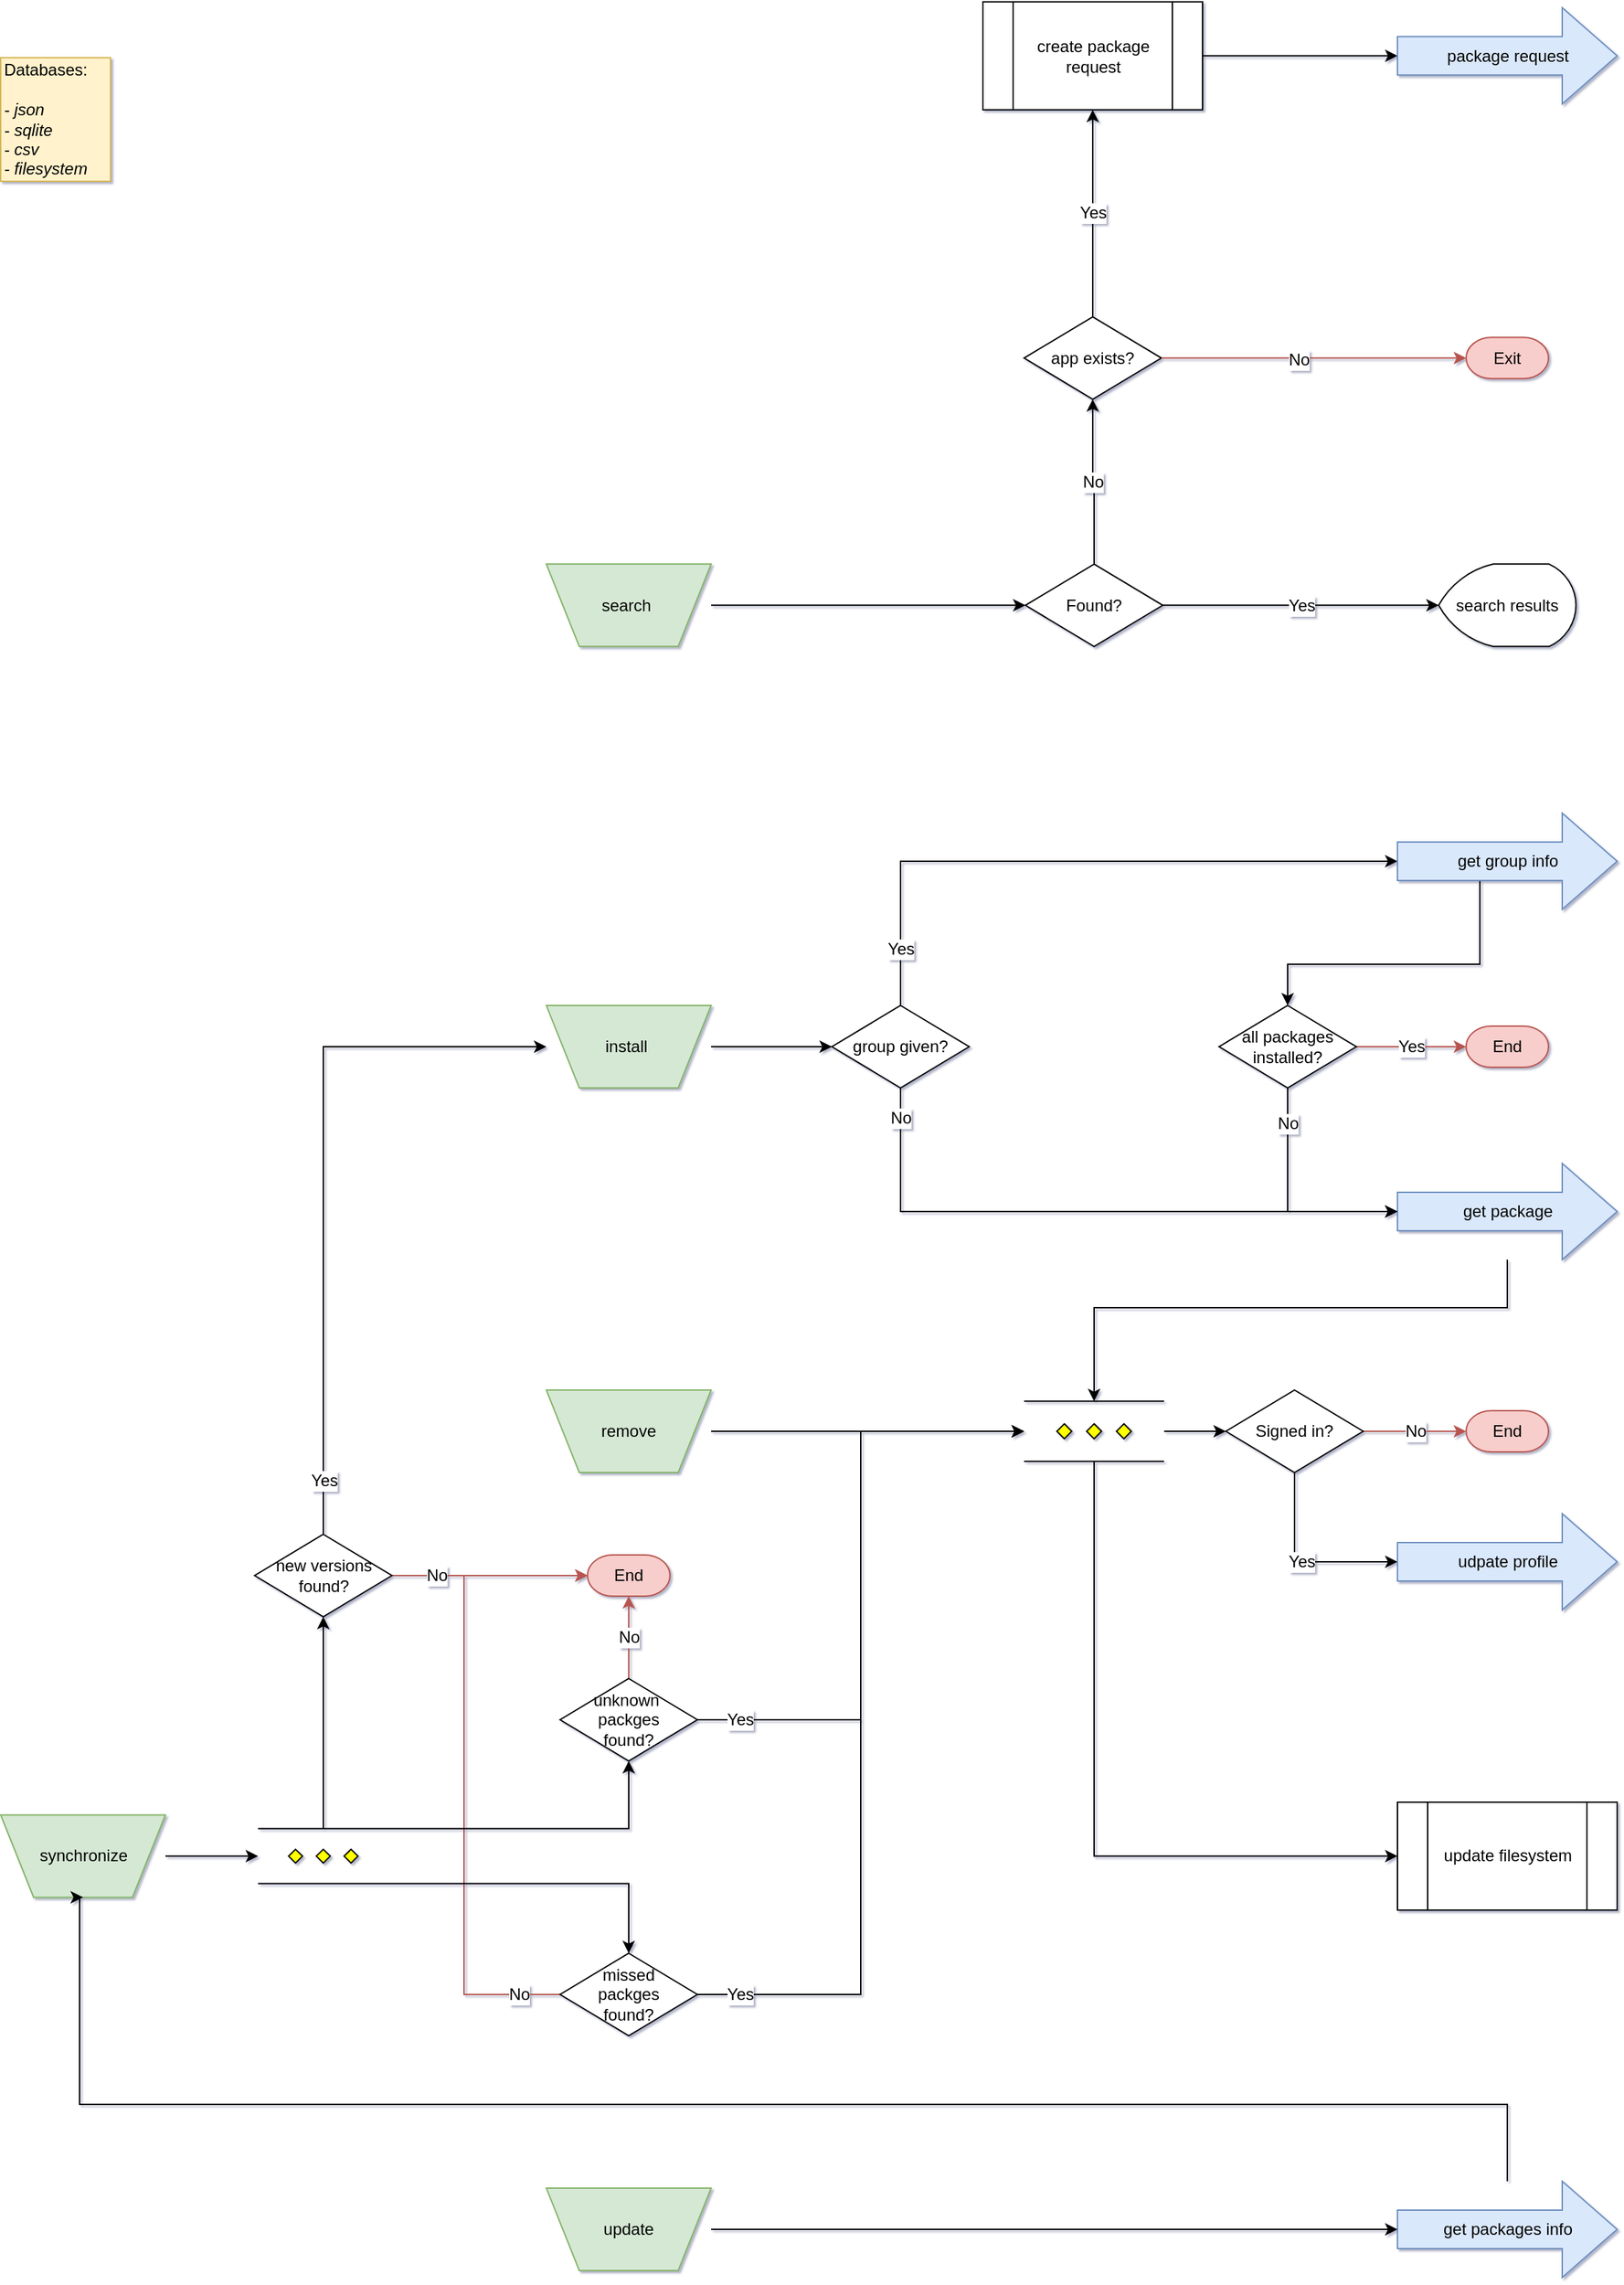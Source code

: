 <mxfile version="12.4.2" type="device" pages="1"><diagram name="Page-1" id="edf60f1a-56cd-e834-aa8a-f176f3a09ee4"><mxGraphModel dx="2500" dy="2170" grid="1" gridSize="10" guides="1" tooltips="1" connect="1" arrows="1" fold="1" page="1" pageScale="1" pageWidth="827" pageHeight="1169" background="#ffffff" math="0" shadow="1"><root><mxCell id="0"/><mxCell id="1" parent="0"/><mxCell id="Fep_krgIJH4-C0HAfuDI-109" value="No" style="edgeStyle=orthogonalEdgeStyle;rounded=0;orthogonalLoop=1;jettySize=auto;html=1;shadow=0;fontFamily=Helvetica;fontSize=12;entryX=0;entryY=0.5;entryDx=0;entryDy=0;entryPerimeter=0;exitX=0;exitY=0.5;exitDx=0;exitDy=0;fillColor=#f8cecc;strokeColor=#b85450;" edge="1" parent="1" source="Fep_krgIJH4-C0HAfuDI-49" target="Fep_krgIJH4-C0HAfuDI-104"><mxGeometry x="-0.87" relative="1" as="geometry"><mxPoint x="140" y="370" as="targetPoint"/><Array as="points"><mxPoint x="80" y="600"/><mxPoint x="80" y="295"/></Array><mxPoint as="offset"/></mxGeometry></mxCell><mxCell id="Fep_krgIJH4-C0HAfuDI-61" style="edgeStyle=orthogonalEdgeStyle;rounded=0;orthogonalLoop=1;jettySize=auto;html=1;entryX=0;entryY=0.5;entryDx=0;entryDy=0;fontSize=12;fontFamily=Helvetica;shadow=0;" edge="1" parent="1" source="60e70716793133e9-2" target="Fep_krgIJH4-C0HAfuDI-54"><mxGeometry relative="1" as="geometry"/></mxCell><mxCell id="60e70716793133e9-2" value="install&amp;nbsp;" style="shape=trapezoid;whiteSpace=wrap;html=1;rounded=0;shadow=0;labelBackgroundColor=none;strokeWidth=1;fontFamily=Helvetica;fontSize=12;align=center;flipV=1;fillColor=#d5e8d4;strokeColor=#82b366;" parent="1" vertex="1"><mxGeometry x="140" y="-120" width="120" height="60" as="geometry"/></mxCell><mxCell id="Fep_krgIJH4-C0HAfuDI-41" style="edgeStyle=orthogonalEdgeStyle;rounded=0;orthogonalLoop=1;jettySize=auto;html=1;entryX=0;entryY=0.5;entryDx=0;entryDy=0;fontSize=12;fontFamily=Helvetica;shadow=0;" edge="1" parent="1" source="4q0_l79sItrbdqTgDS3a-3" target="Fep_krgIJH4-C0HAfuDI-26"><mxGeometry relative="1" as="geometry"/></mxCell><mxCell id="4q0_l79sItrbdqTgDS3a-3" value="remove" style="shape=trapezoid;whiteSpace=wrap;html=1;rounded=0;shadow=0;labelBackgroundColor=none;strokeWidth=1;fontFamily=Helvetica;fontSize=12;align=center;flipV=1;fillColor=#d5e8d4;strokeColor=#82b366;" parent="1" vertex="1"><mxGeometry x="140" y="160" width="120" height="60" as="geometry"/></mxCell><mxCell id="Fep_krgIJH4-C0HAfuDI-48" style="edgeStyle=orthogonalEdgeStyle;rounded=0;orthogonalLoop=1;jettySize=auto;html=1;entryX=0;entryY=0.5;entryDx=0;entryDy=0;entryPerimeter=0;fontSize=12;fontFamily=Helvetica;shadow=0;" edge="1" parent="1" source="4q0_l79sItrbdqTgDS3a-18" target="Fep_krgIJH4-C0HAfuDI-47"><mxGeometry relative="1" as="geometry"/></mxCell><mxCell id="4q0_l79sItrbdqTgDS3a-18" value="synchronize " style="shape=trapezoid;whiteSpace=wrap;html=1;rounded=0;shadow=0;labelBackgroundColor=none;strokeWidth=1;fontFamily=Helvetica;fontSize=12;align=center;flipV=1;fillColor=#d5e8d4;strokeColor=#82b366;" parent="1" vertex="1"><mxGeometry x="-257.5" y="469.3" width="120" height="60" as="geometry"/></mxCell><mxCell id="Fep_krgIJH4-C0HAfuDI-7" value="&lt;div style=&quot;font-size: 12px;&quot;&gt;&lt;span style=&quot;font-size: 12px;&quot;&gt;Databases:&lt;/span&gt;&lt;/div&gt;&lt;i style=&quot;font-size: 12px;&quot;&gt;&lt;span style=&quot;font-size: 12px;&quot;&gt;&lt;br style=&quot;font-size: 12px;&quot;&gt;- json&lt;/span&gt;&lt;br style=&quot;font-size: 12px;&quot;&gt;-&amp;nbsp;&lt;span style=&quot;font-size: 12px;&quot;&gt;sqlite&lt;/span&gt;&lt;br style=&quot;font-size: 12px;&quot;&gt;-&amp;nbsp;&lt;span style=&quot;font-size: 12px;&quot;&gt;csv&lt;/span&gt;&lt;br style=&quot;font-size: 12px;&quot;&gt;-&amp;nbsp;&lt;span style=&quot;font-size: 12px;&quot;&gt;filesystem&lt;/span&gt;&lt;/i&gt;" style="text;html=1;align=left;verticalAlign=middle;resizable=0;points=[];;autosize=1;fillColor=#fff2cc;strokeColor=#d6b656;fontSize=12;fontFamily=Helvetica;shadow=0;" vertex="1" parent="1"><mxGeometry x="-257.5" y="-810" width="80" height="90" as="geometry"/></mxCell><mxCell id="Fep_krgIJH4-C0HAfuDI-29" style="edgeStyle=orthogonalEdgeStyle;rounded=0;orthogonalLoop=1;jettySize=auto;html=1;entryX=0.5;entryY=0;entryDx=0;entryDy=0;fontSize=12;fontFamily=Helvetica;shadow=0;" edge="1" parent="1" source="Fep_krgIJH4-C0HAfuDI-20" target="Fep_krgIJH4-C0HAfuDI-26"><mxGeometry relative="1" as="geometry"><Array as="points"><mxPoint x="840" y="100"/><mxPoint x="539" y="100"/></Array></mxGeometry></mxCell><mxCell id="Fep_krgIJH4-C0HAfuDI-20" value="get package" style="html=1;strokeWidth=1;shape=mxgraph.arrows2.arrow;dy=0.6;dx=40;notch=0;fillColor=#dae8fc;strokeColor=#6c8ebf;fontSize=12;fontFamily=Helvetica;shadow=0;" vertex="1" parent="1"><mxGeometry x="760" y="-5" width="160" height="70" as="geometry"/></mxCell><mxCell id="Fep_krgIJH4-C0HAfuDI-28" value="Yes" style="rounded=0;orthogonalLoop=1;jettySize=auto;html=1;entryX=0;entryY=0.5;entryDx=0;entryDy=0;entryPerimeter=0;edgeStyle=orthogonalEdgeStyle;exitX=0.5;exitY=1;exitDx=0;exitDy=0;fontSize=12;fontFamily=Helvetica;shadow=0;" edge="1" parent="1" source="Fep_krgIJH4-C0HAfuDI-70" target="Fep_krgIJH4-C0HAfuDI-30"><mxGeometry relative="1" as="geometry"><mxPoint x="685" y="230" as="sourcePoint"/><mxPoint x="685" y="190" as="targetPoint"/></mxGeometry></mxCell><mxCell id="Fep_krgIJH4-C0HAfuDI-71" style="edgeStyle=orthogonalEdgeStyle;rounded=0;orthogonalLoop=1;jettySize=auto;html=1;exitX=1;exitY=0.5;exitDx=0;exitDy=0;exitPerimeter=0;entryX=0;entryY=0.5;entryDx=0;entryDy=0;fontSize=12;fontFamily=Helvetica;shadow=0;" edge="1" parent="1" source="Fep_krgIJH4-C0HAfuDI-26" target="Fep_krgIJH4-C0HAfuDI-70"><mxGeometry relative="1" as="geometry"/></mxCell><mxCell id="Fep_krgIJH4-C0HAfuDI-72" style="edgeStyle=orthogonalEdgeStyle;rounded=0;orthogonalLoop=1;jettySize=auto;html=1;entryX=0;entryY=0.5;entryDx=0;entryDy=0;exitX=0.5;exitY=1;exitDx=0;exitDy=0;exitPerimeter=0;fontSize=12;fontFamily=Helvetica;shadow=0;" edge="1" parent="1" source="Fep_krgIJH4-C0HAfuDI-26" target="Fep_krgIJH4-C0HAfuDI-34"><mxGeometry relative="1" as="geometry"/></mxCell><mxCell id="Fep_krgIJH4-C0HAfuDI-26" value="" style="verticalLabelPosition=bottom;verticalAlign=top;html=1;shape=mxgraph.flowchart.parallel_mode;pointerEvents=1;rounded=0;shadow=0;strokeWidth=1;fontSize=12;fontFamily=Helvetica;" vertex="1" parent="1"><mxGeometry x="488" y="168.15" width="102" height="43.7" as="geometry"/></mxCell><mxCell id="Fep_krgIJH4-C0HAfuDI-30" value="udpate profile" style="html=1;strokeWidth=1;shape=mxgraph.arrows2.arrow;dy=0.6;dx=40;notch=0;fillColor=#dae8fc;strokeColor=#6c8ebf;fontSize=12;fontFamily=Helvetica;shadow=0;" vertex="1" parent="1"><mxGeometry x="760" y="250" width="160" height="70" as="geometry"/></mxCell><mxCell id="Fep_krgIJH4-C0HAfuDI-34" value="update filesystem" style="html=1;shape=process;whiteSpace=wrap;rounded=0;size=0.14;arcSize=6;strokeWidth=1;shadow=0;fontSize=12;fontFamily=Helvetica;" vertex="1" parent="1"><mxGeometry x="760" y="460" width="160" height="78.6" as="geometry"/></mxCell><mxCell id="Fep_krgIJH4-C0HAfuDI-52" value="Yes" style="edgeStyle=orthogonalEdgeStyle;rounded=0;orthogonalLoop=1;jettySize=auto;html=1;entryX=0;entryY=0.5;entryDx=0;entryDy=0;fontSize=12;fontFamily=Helvetica;shadow=0;" edge="1" parent="1" source="Fep_krgIJH4-C0HAfuDI-46" target="Fep_krgIJH4-C0HAfuDI-26"><mxGeometry x="-0.862" relative="1" as="geometry"><mxPoint as="offset"/></mxGeometry></mxCell><mxCell id="Fep_krgIJH4-C0HAfuDI-105" value="No" style="edgeStyle=orthogonalEdgeStyle;rounded=0;orthogonalLoop=1;jettySize=auto;html=1;entryX=0.5;entryY=1;entryDx=0;entryDy=0;entryPerimeter=0;shadow=0;fontFamily=Helvetica;fontSize=12;fillColor=#f8cecc;strokeColor=#b85450;" edge="1" parent="1" source="Fep_krgIJH4-C0HAfuDI-46" target="Fep_krgIJH4-C0HAfuDI-104"><mxGeometry relative="1" as="geometry"/></mxCell><mxCell id="Fep_krgIJH4-C0HAfuDI-46" value="unknown&amp;nbsp;&lt;br style=&quot;font-size: 12px&quot;&gt;packges &lt;br&gt;found?" style="rhombus;whiteSpace=wrap;html=1;rounded=0;shadow=0;labelBackgroundColor=none;strokeWidth=1;fontFamily=Helvetica;fontSize=12;align=center;" vertex="1" parent="1"><mxGeometry x="150" y="370" width="100" height="60" as="geometry"/></mxCell><mxCell id="Fep_krgIJH4-C0HAfuDI-50" style="edgeStyle=orthogonalEdgeStyle;rounded=0;orthogonalLoop=1;jettySize=auto;html=1;entryX=0.5;entryY=1;entryDx=0;entryDy=0;fontSize=12;fontFamily=Helvetica;shadow=0;exitX=1;exitY=0;exitDx=0;exitDy=0;exitPerimeter=0;" edge="1" parent="1" source="Fep_krgIJH4-C0HAfuDI-47" target="Fep_krgIJH4-C0HAfuDI-46"><mxGeometry relative="1" as="geometry"><Array as="points"><mxPoint x="200" y="479"/></Array></mxGeometry></mxCell><mxCell id="Fep_krgIJH4-C0HAfuDI-51" style="edgeStyle=orthogonalEdgeStyle;rounded=0;orthogonalLoop=1;jettySize=auto;html=1;entryX=0.5;entryY=0;entryDx=0;entryDy=0;fontSize=12;fontFamily=Helvetica;shadow=0;exitX=1;exitY=1;exitDx=0;exitDy=0;exitPerimeter=0;" edge="1" parent="1" source="Fep_krgIJH4-C0HAfuDI-47" target="Fep_krgIJH4-C0HAfuDI-49"><mxGeometry relative="1" as="geometry"><Array as="points"><mxPoint x="200" y="519"/></Array></mxGeometry></mxCell><mxCell id="Fep_krgIJH4-C0HAfuDI-84" style="edgeStyle=orthogonalEdgeStyle;rounded=0;orthogonalLoop=1;jettySize=auto;html=1;entryX=0.5;entryY=1;entryDx=0;entryDy=0;fontSize=12;fontFamily=Helvetica;shadow=0;" edge="1" parent="1" source="Fep_krgIJH4-C0HAfuDI-47" target="Fep_krgIJH4-C0HAfuDI-78"><mxGeometry relative="1" as="geometry"/></mxCell><mxCell id="Fep_krgIJH4-C0HAfuDI-47" value="" style="verticalLabelPosition=bottom;verticalAlign=top;html=1;shape=mxgraph.flowchart.parallel_mode;pointerEvents=1;rounded=0;shadow=0;strokeWidth=1;fontSize=12;fontFamily=Helvetica;" vertex="1" parent="1"><mxGeometry x="-70" y="479.3" width="95" height="40" as="geometry"/></mxCell><mxCell id="Fep_krgIJH4-C0HAfuDI-53" value="Yes" style="edgeStyle=orthogonalEdgeStyle;rounded=0;orthogonalLoop=1;jettySize=auto;html=1;entryX=0;entryY=0.5;entryDx=0;entryDy=0;fontSize=12;fontFamily=Helvetica;shadow=0;" edge="1" parent="1" source="Fep_krgIJH4-C0HAfuDI-49" target="Fep_krgIJH4-C0HAfuDI-26"><mxGeometry x="-0.906" relative="1" as="geometry"><mxPoint as="offset"/></mxGeometry></mxCell><mxCell id="Fep_krgIJH4-C0HAfuDI-49" value="missed &lt;br&gt;packges &lt;br&gt;found?" style="rhombus;whiteSpace=wrap;html=1;rounded=0;shadow=0;labelBackgroundColor=none;strokeWidth=1;fontFamily=Helvetica;fontSize=12;align=center;" vertex="1" parent="1"><mxGeometry x="150" y="570" width="100" height="60" as="geometry"/></mxCell><mxCell id="Fep_krgIJH4-C0HAfuDI-56" value="Yes" style="edgeStyle=orthogonalEdgeStyle;rounded=0;orthogonalLoop=1;jettySize=auto;html=1;exitX=0.5;exitY=0;exitDx=0;exitDy=0;entryX=0;entryY=0.5;entryDx=0;entryDy=0;entryPerimeter=0;fontSize=12;fontFamily=Helvetica;shadow=0;" edge="1" parent="1" source="Fep_krgIJH4-C0HAfuDI-54" target="Fep_krgIJH4-C0HAfuDI-55"><mxGeometry x="-0.824" relative="1" as="geometry"><mxPoint as="offset"/></mxGeometry></mxCell><mxCell id="Fep_krgIJH4-C0HAfuDI-62" value="No" style="edgeStyle=orthogonalEdgeStyle;rounded=0;orthogonalLoop=1;jettySize=auto;html=1;entryX=0;entryY=0.5;entryDx=0;entryDy=0;entryPerimeter=0;exitX=0.5;exitY=1;exitDx=0;exitDy=0;fontSize=12;fontFamily=Helvetica;shadow=0;" edge="1" parent="1" source="Fep_krgIJH4-C0HAfuDI-54" target="Fep_krgIJH4-C0HAfuDI-20"><mxGeometry x="-0.904" relative="1" as="geometry"><mxPoint as="offset"/></mxGeometry></mxCell><mxCell id="Fep_krgIJH4-C0HAfuDI-54" value="group given?" style="rhombus;whiteSpace=wrap;html=1;rounded=0;shadow=0;labelBackgroundColor=none;strokeWidth=1;fontFamily=Helvetica;fontSize=12;align=center;" vertex="1" parent="1"><mxGeometry x="348" y="-120" width="100" height="60" as="geometry"/></mxCell><mxCell id="Fep_krgIJH4-C0HAfuDI-58" style="edgeStyle=orthogonalEdgeStyle;rounded=0;orthogonalLoop=1;jettySize=auto;html=1;entryX=0.5;entryY=0;entryDx=0;entryDy=0;exitX=0;exitY=0;exitDx=60;exitDy=49;exitPerimeter=0;fontSize=12;fontFamily=Helvetica;shadow=0;" edge="1" parent="1" source="Fep_krgIJH4-C0HAfuDI-55" target="Fep_krgIJH4-C0HAfuDI-57"><mxGeometry relative="1" as="geometry"><Array as="points"><mxPoint x="820" y="-150"/><mxPoint x="680" y="-150"/></Array></mxGeometry></mxCell><mxCell id="Fep_krgIJH4-C0HAfuDI-55" value="get group info" style="html=1;strokeWidth=1;shape=mxgraph.arrows2.arrow;dy=0.6;dx=40;notch=0;fillColor=#dae8fc;strokeColor=#6c8ebf;fontSize=12;fontFamily=Helvetica;shadow=0;" vertex="1" parent="1"><mxGeometry x="760" y="-260" width="160" height="70" as="geometry"/></mxCell><mxCell id="Fep_krgIJH4-C0HAfuDI-60" value="No" style="edgeStyle=orthogonalEdgeStyle;rounded=0;orthogonalLoop=1;jettySize=auto;html=1;entryX=0;entryY=0.5;entryDx=0;entryDy=0;entryPerimeter=0;exitX=0.5;exitY=1;exitDx=0;exitDy=0;fontSize=12;fontFamily=Helvetica;shadow=0;" edge="1" parent="1" source="Fep_krgIJH4-C0HAfuDI-57" target="Fep_krgIJH4-C0HAfuDI-20"><mxGeometry x="-0.695" relative="1" as="geometry"><mxPoint as="offset"/></mxGeometry></mxCell><mxCell id="Fep_krgIJH4-C0HAfuDI-67" value="Yes" style="edgeStyle=orthogonalEdgeStyle;rounded=0;orthogonalLoop=1;jettySize=auto;html=1;entryX=0;entryY=0.5;entryDx=0;entryDy=0;entryPerimeter=0;fontSize=12;fontFamily=Helvetica;shadow=0;fillColor=#f8cecc;strokeColor=#b85450;" edge="1" parent="1" source="Fep_krgIJH4-C0HAfuDI-57" target="Fep_krgIJH4-C0HAfuDI-66"><mxGeometry relative="1" as="geometry"/></mxCell><mxCell id="Fep_krgIJH4-C0HAfuDI-57" value="all packages installed?" style="rhombus;whiteSpace=wrap;html=1;rounded=0;shadow=0;labelBackgroundColor=none;strokeWidth=1;fontFamily=Helvetica;fontSize=12;align=center;" vertex="1" parent="1"><mxGeometry x="630" y="-120" width="100" height="60" as="geometry"/></mxCell><mxCell id="Fep_krgIJH4-C0HAfuDI-66" value="End" style="strokeWidth=1;html=1;shape=mxgraph.flowchart.terminator;whiteSpace=wrap;rounded=0;shadow=0;labelBackgroundColor=none;fontFamily=Helvetica;fontSize=12;align=center;fillColor=#f8cecc;strokeColor=#b85450;" vertex="1" parent="1"><mxGeometry x="810" y="-105" width="60" height="30" as="geometry"/></mxCell><mxCell id="Fep_krgIJH4-C0HAfuDI-75" value="No" style="edgeStyle=orthogonalEdgeStyle;rounded=0;orthogonalLoop=1;jettySize=auto;html=1;entryX=0;entryY=0.5;entryDx=0;entryDy=0;entryPerimeter=0;fontSize=12;fontFamily=Helvetica;shadow=0;fillColor=#f8cecc;strokeColor=#b85450;" edge="1" parent="1" source="Fep_krgIJH4-C0HAfuDI-70" target="Fep_krgIJH4-C0HAfuDI-74"><mxGeometry relative="1" as="geometry"/></mxCell><mxCell id="Fep_krgIJH4-C0HAfuDI-70" value="Signed in?" style="rhombus;whiteSpace=wrap;html=1;rounded=0;shadow=0;labelBackgroundColor=none;strokeWidth=1;fontFamily=Helvetica;fontSize=12;align=center;" vertex="1" parent="1"><mxGeometry x="635" y="160" width="100" height="60" as="geometry"/></mxCell><mxCell id="Fep_krgIJH4-C0HAfuDI-74" value="End" style="strokeWidth=1;html=1;shape=mxgraph.flowchart.terminator;whiteSpace=wrap;rounded=0;shadow=0;labelBackgroundColor=none;fontFamily=Helvetica;fontSize=12;align=center;fillColor=#f8cecc;strokeColor=#b85450;" vertex="1" parent="1"><mxGeometry x="810" y="175" width="60" height="30" as="geometry"/></mxCell><mxCell id="Fep_krgIJH4-C0HAfuDI-91" style="edgeStyle=orthogonalEdgeStyle;rounded=0;orthogonalLoop=1;jettySize=auto;html=1;entryX=0.5;entryY=1;entryDx=0;entryDy=0;fontSize=12;fontFamily=Helvetica;shadow=0;" edge="1" parent="1" source="Fep_krgIJH4-C0HAfuDI-76" target="4q0_l79sItrbdqTgDS3a-18"><mxGeometry relative="1" as="geometry"><Array as="points"><mxPoint x="840" y="680"/><mxPoint x="-200" y="680"/></Array></mxGeometry></mxCell><mxCell id="Fep_krgIJH4-C0HAfuDI-76" value="get packages info" style="html=1;strokeWidth=1;shape=mxgraph.arrows2.arrow;dy=0.6;dx=40;notch=0;fillColor=#dae8fc;strokeColor=#6c8ebf;fontSize=12;fontFamily=Helvetica;shadow=0;" vertex="1" parent="1"><mxGeometry x="760" y="736" width="160" height="70" as="geometry"/></mxCell><mxCell id="Fep_krgIJH4-C0HAfuDI-86" value="Yes" style="edgeStyle=orthogonalEdgeStyle;rounded=0;orthogonalLoop=1;jettySize=auto;html=1;entryX=0;entryY=0.5;entryDx=0;entryDy=0;exitX=0.5;exitY=0;exitDx=0;exitDy=0;fontSize=12;fontFamily=Helvetica;shadow=0;" edge="1" parent="1" source="Fep_krgIJH4-C0HAfuDI-78" target="60e70716793133e9-2"><mxGeometry x="-0.85" relative="1" as="geometry"><mxPoint as="offset"/></mxGeometry></mxCell><mxCell id="Fep_krgIJH4-C0HAfuDI-106" value="No" style="edgeStyle=orthogonalEdgeStyle;rounded=0;orthogonalLoop=1;jettySize=auto;html=1;entryX=0;entryY=0.5;entryDx=0;entryDy=0;entryPerimeter=0;shadow=0;fontFamily=Helvetica;fontSize=12;fillColor=#f8cecc;strokeColor=#b85450;" edge="1" parent="1" source="Fep_krgIJH4-C0HAfuDI-78" target="Fep_krgIJH4-C0HAfuDI-104"><mxGeometry x="0.003" y="-39" relative="1" as="geometry"><mxPoint x="-39" y="-39" as="offset"/></mxGeometry></mxCell><mxCell id="Fep_krgIJH4-C0HAfuDI-78" value="new versions &lt;br style=&quot;font-size: 12px;&quot;&gt;found?" style="rhombus;whiteSpace=wrap;html=1;rounded=0;shadow=0;labelBackgroundColor=none;strokeWidth=1;fontFamily=Helvetica;fontSize=12;align=center;" vertex="1" parent="1"><mxGeometry x="-72.5" y="265" width="100" height="60" as="geometry"/></mxCell><mxCell id="Fep_krgIJH4-C0HAfuDI-90" style="edgeStyle=orthogonalEdgeStyle;rounded=0;orthogonalLoop=1;jettySize=auto;html=1;entryX=0;entryY=0.5;entryDx=0;entryDy=0;entryPerimeter=0;fontSize=12;fontFamily=Helvetica;shadow=0;" edge="1" parent="1" source="Fep_krgIJH4-C0HAfuDI-87" target="Fep_krgIJH4-C0HAfuDI-76"><mxGeometry relative="1" as="geometry"><mxPoint x="491.5" y="771" as="targetPoint"/></mxGeometry></mxCell><mxCell id="Fep_krgIJH4-C0HAfuDI-87" value="update" style="shape=trapezoid;whiteSpace=wrap;html=1;rounded=0;shadow=0;labelBackgroundColor=none;strokeWidth=1;fontFamily=Helvetica;fontSize=12;align=center;flipV=1;fillColor=#d5e8d4;strokeColor=#82b366;" vertex="1" parent="1"><mxGeometry x="140" y="741" width="120" height="60" as="geometry"/></mxCell><mxCell id="4q0_l79sItrbdqTgDS3a-34" value="app exists?" style="rhombus;whiteSpace=wrap;html=1;rounded=0;shadow=0;labelBackgroundColor=none;strokeWidth=1;fontFamily=Helvetica;fontSize=12;align=center;" parent="1" vertex="1"><mxGeometry x="488" y="-621.33" width="100" height="60" as="geometry"/></mxCell><mxCell id="4q0_l79sItrbdqTgDS3a-37" value="Yes" style="edgeStyle=orthogonalEdgeStyle;rounded=0;orthogonalLoop=1;jettySize=auto;html=1;entryX=0.5;entryY=1;entryDx=0;entryDy=0;fontSize=12;fontFamily=Helvetica;shadow=0;" parent="1" source="4q0_l79sItrbdqTgDS3a-34" target="Fep_krgIJH4-C0HAfuDI-99" edge="1"><mxGeometry relative="1" as="geometry"><mxPoint x="538" y="-750" as="targetPoint"/></mxGeometry></mxCell><mxCell id="4q0_l79sItrbdqTgDS3a-39" value="Exit" style="strokeWidth=1;html=1;shape=mxgraph.flowchart.terminator;whiteSpace=wrap;rounded=0;shadow=0;labelBackgroundColor=none;fontFamily=Helvetica;fontSize=12;align=center;fillColor=#f8cecc;strokeColor=#b85450;" parent="1" vertex="1"><mxGeometry x="810" y="-606.33" width="60" height="30" as="geometry"/></mxCell><mxCell id="4q0_l79sItrbdqTgDS3a-40" style="edgeStyle=orthogonalEdgeStyle;rounded=0;orthogonalLoop=1;jettySize=auto;html=1;entryX=0;entryY=0.5;entryDx=0;entryDy=0;entryPerimeter=0;fontSize=12;fontFamily=Helvetica;shadow=0;fillColor=#f8cecc;strokeColor=#b85450;" parent="1" source="4q0_l79sItrbdqTgDS3a-34" target="4q0_l79sItrbdqTgDS3a-39" edge="1"><mxGeometry relative="1" as="geometry"/></mxCell><mxCell id="Fep_krgIJH4-C0HAfuDI-102" value="No" style="text;html=1;align=center;verticalAlign=middle;resizable=0;points=[];;labelBackgroundColor=#ffffff;fontSize=12;fontFamily=Helvetica;" vertex="1" connectable="0" parent="4q0_l79sItrbdqTgDS3a-40"><mxGeometry x="0.001" y="-11" relative="1" as="geometry"><mxPoint x="-11" y="-10" as="offset"/></mxGeometry></mxCell><mxCell id="4q0_l79sItrbdqTgDS3a-35" value="No" style="edgeStyle=orthogonalEdgeStyle;rounded=0;orthogonalLoop=1;jettySize=auto;html=1;entryX=0.5;entryY=1;entryDx=0;entryDy=0;fontSize=12;fontFamily=Helvetica;shadow=0;" parent="1" source="4q0_l79sItrbdqTgDS3a-27" target="4q0_l79sItrbdqTgDS3a-34" edge="1"><mxGeometry relative="1" as="geometry"/></mxCell><mxCell id="4q0_l79sItrbdqTgDS3a-26" value="search&amp;nbsp;" style="shape=trapezoid;whiteSpace=wrap;html=1;rounded=0;shadow=0;labelBackgroundColor=none;strokeWidth=1;fontFamily=Helvetica;fontSize=12;align=center;flipV=1;fillColor=#d5e8d4;strokeColor=#82b366;" parent="1" vertex="1"><mxGeometry x="140" y="-441.33" width="120" height="60" as="geometry"/></mxCell><mxCell id="4q0_l79sItrbdqTgDS3a-27" value="Found?" style="rhombus;whiteSpace=wrap;html=1;rounded=0;shadow=0;labelBackgroundColor=none;strokeWidth=1;fontFamily=Helvetica;fontSize=12;align=center;" parent="1" vertex="1"><mxGeometry x="489" y="-441.33" width="100" height="60" as="geometry"/></mxCell><mxCell id="4q0_l79sItrbdqTgDS3a-28" style="edgeStyle=orthogonalEdgeStyle;rounded=0;orthogonalLoop=1;jettySize=auto;html=1;fontSize=12;fontFamily=Helvetica;shadow=0;" parent="1" source="4q0_l79sItrbdqTgDS3a-26" target="4q0_l79sItrbdqTgDS3a-27" edge="1"><mxGeometry relative="1" as="geometry"/></mxCell><mxCell id="Fep_krgIJH4-C0HAfuDI-95" value="search results" style="strokeWidth=1;html=1;shape=mxgraph.flowchart.display;whiteSpace=wrap;rounded=0;shadow=0;fontSize=12;fontFamily=Helvetica;" vertex="1" parent="1"><mxGeometry x="790" y="-441.33" width="100" height="60" as="geometry"/></mxCell><mxCell id="Fep_krgIJH4-C0HAfuDI-96" value="Yes" style="edgeStyle=orthogonalEdgeStyle;rounded=0;orthogonalLoop=1;jettySize=auto;html=1;entryX=0;entryY=0.5;entryDx=0;entryDy=0;entryPerimeter=0;fontSize=12;fontFamily=Helvetica;shadow=0;" edge="1" parent="1" source="4q0_l79sItrbdqTgDS3a-27" target="Fep_krgIJH4-C0HAfuDI-95"><mxGeometry relative="1" as="geometry"/></mxCell><mxCell id="Fep_krgIJH4-C0HAfuDI-101" style="edgeStyle=orthogonalEdgeStyle;rounded=0;orthogonalLoop=1;jettySize=auto;html=1;entryX=0;entryY=0.5;entryDx=0;entryDy=0;entryPerimeter=0;fontSize=12;fontFamily=Helvetica;shadow=0;" edge="1" parent="1" source="Fep_krgIJH4-C0HAfuDI-99" target="Fep_krgIJH4-C0HAfuDI-100"><mxGeometry relative="1" as="geometry"/></mxCell><mxCell id="Fep_krgIJH4-C0HAfuDI-99" value="create package request" style="html=1;shape=process;whiteSpace=wrap;rounded=0;size=0.14;arcSize=6;strokeWidth=1;shadow=0;fontSize=12;fontFamily=Helvetica;" vertex="1" parent="1"><mxGeometry x="458" y="-850.67" width="160" height="78.6" as="geometry"/></mxCell><mxCell id="Fep_krgIJH4-C0HAfuDI-100" value="package request" style="html=1;strokeWidth=1;shape=mxgraph.arrows2.arrow;dy=0.6;dx=40;notch=0;fillColor=#dae8fc;strokeColor=#6c8ebf;fontSize=12;fontFamily=Helvetica;shadow=0;" vertex="1" parent="1"><mxGeometry x="760" y="-846.37" width="160" height="70" as="geometry"/></mxCell><mxCell id="Fep_krgIJH4-C0HAfuDI-104" value="End" style="strokeWidth=1;html=1;shape=mxgraph.flowchart.terminator;whiteSpace=wrap;rounded=0;shadow=0;labelBackgroundColor=none;fontFamily=Helvetica;fontSize=12;align=center;fillColor=#f8cecc;strokeColor=#b85450;" vertex="1" parent="1"><mxGeometry x="170" y="280" width="60" height="30" as="geometry"/></mxCell></root></mxGraphModel></diagram></mxfile>